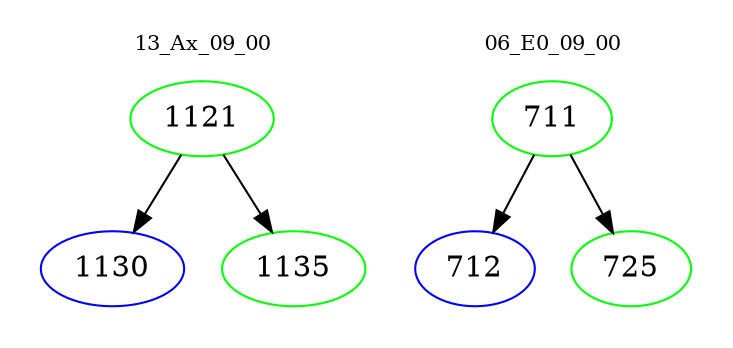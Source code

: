 digraph{
subgraph cluster_0 {
color = white
label = "13_Ax_09_00";
fontsize=10;
T0_1121 [label="1121", color="green"]
T0_1121 -> T0_1130 [color="black"]
T0_1130 [label="1130", color="blue"]
T0_1121 -> T0_1135 [color="black"]
T0_1135 [label="1135", color="green"]
}
subgraph cluster_1 {
color = white
label = "06_E0_09_00";
fontsize=10;
T1_711 [label="711", color="green"]
T1_711 -> T1_712 [color="black"]
T1_712 [label="712", color="blue"]
T1_711 -> T1_725 [color="black"]
T1_725 [label="725", color="green"]
}
}
